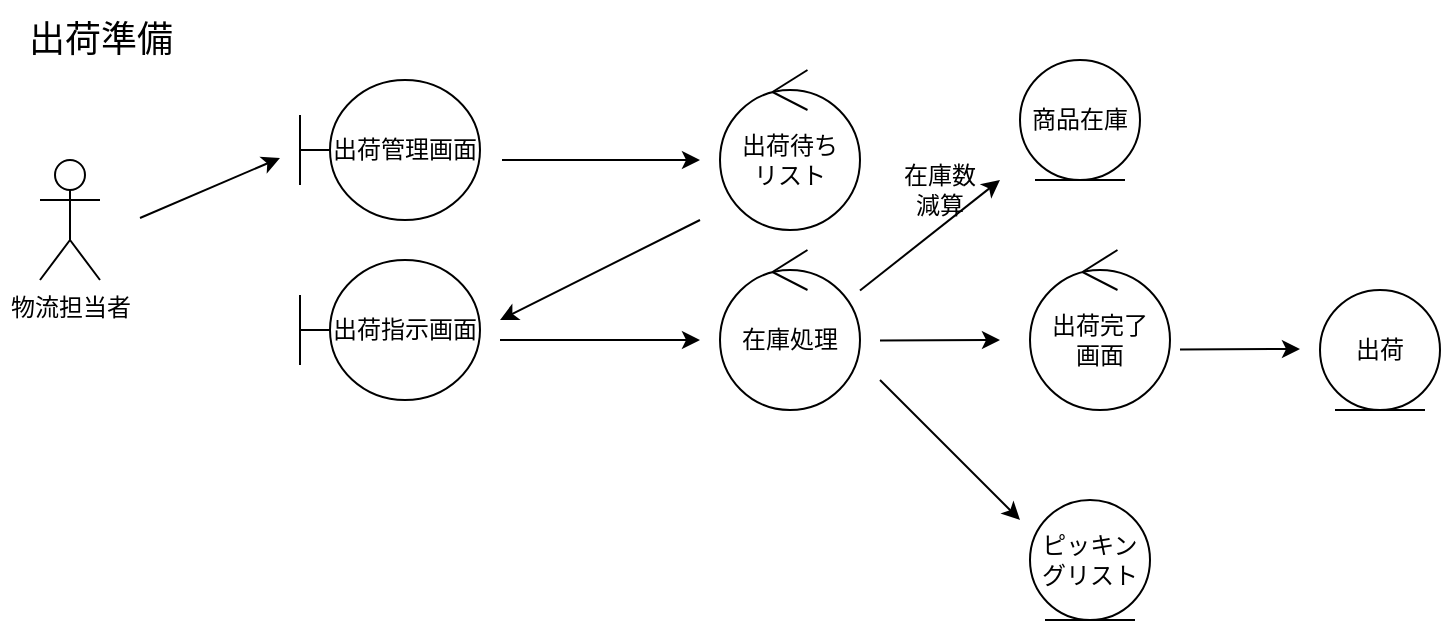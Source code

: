 <mxfile version="28.2.5">
  <diagram id="-teP9IbRkN0PEPyZOTxG" name="ページ1">
    <mxGraphModel dx="1017" dy="460" grid="1" gridSize="10" guides="1" tooltips="1" connect="1" arrows="1" fold="1" page="1" pageScale="1" pageWidth="827" pageHeight="1169" math="0" shadow="0">
      <root>
        <mxCell id="0" />
        <mxCell id="1" parent="0" />
        <mxCell id="xQixNh_JzigceFBQVGWD-2" value="物流担当者" style="shape=umlActor;verticalLabelPosition=bottom;verticalAlign=top;html=1;outlineConnect=0;" parent="1" vertex="1">
          <mxGeometry x="70" y="150" width="30" height="60" as="geometry" />
        </mxCell>
        <mxCell id="xQixNh_JzigceFBQVGWD-7" value="" style="endArrow=classic;html=1;rounded=0;" parent="1" edge="1">
          <mxGeometry width="50" height="50" relative="1" as="geometry">
            <mxPoint x="490" y="260" as="sourcePoint" />
            <mxPoint x="560" y="330" as="targetPoint" />
          </mxGeometry>
        </mxCell>
        <mxCell id="xQixNh_JzigceFBQVGWD-9" value="" style="endArrow=classic;html=1;rounded=0;" parent="1" edge="1">
          <mxGeometry width="50" height="50" relative="1" as="geometry">
            <mxPoint x="120" y="179" as="sourcePoint" />
            <mxPoint x="190" y="149" as="targetPoint" />
          </mxGeometry>
        </mxCell>
        <mxCell id="xQixNh_JzigceFBQVGWD-10" value="" style="endArrow=classic;html=1;rounded=0;" parent="1" edge="1">
          <mxGeometry width="50" height="50" relative="1" as="geometry">
            <mxPoint x="490" y="240.25" as="sourcePoint" />
            <mxPoint x="550" y="240" as="targetPoint" />
          </mxGeometry>
        </mxCell>
        <mxCell id="xQixNh_JzigceFBQVGWD-12" value="" style="endArrow=classic;html=1;rounded=0;" parent="1" edge="1">
          <mxGeometry width="50" height="50" relative="1" as="geometry">
            <mxPoint x="300" y="240" as="sourcePoint" />
            <mxPoint x="400" y="240" as="targetPoint" />
          </mxGeometry>
        </mxCell>
        <mxCell id="xQixNh_JzigceFBQVGWD-13" value="" style="endArrow=classic;html=1;rounded=0;" parent="1" edge="1">
          <mxGeometry width="50" height="50" relative="1" as="geometry">
            <mxPoint x="400" y="180" as="sourcePoint" />
            <mxPoint x="300" y="230" as="targetPoint" />
          </mxGeometry>
        </mxCell>
        <mxCell id="xQixNh_JzigceFBQVGWD-14" value="" style="endArrow=classic;html=1;rounded=0;" parent="1" edge="1">
          <mxGeometry width="50" height="50" relative="1" as="geometry">
            <mxPoint x="301" y="150" as="sourcePoint" />
            <mxPoint x="400" y="150" as="targetPoint" />
          </mxGeometry>
        </mxCell>
        <mxCell id="xQixNh_JzigceFBQVGWD-15" value="&lt;font style=&quot;font-size: 18px;&quot;&gt;出荷準備&lt;/font&gt;" style="text;html=1;align=center;verticalAlign=middle;resizable=0;points=[];autosize=1;strokeColor=none;fillColor=none;" parent="1" vertex="1">
          <mxGeometry x="50" y="70" width="100" height="40" as="geometry" />
        </mxCell>
        <mxCell id="xQixNh_JzigceFBQVGWD-16" value="出荷管理画面" style="shape=umlBoundary;whiteSpace=wrap;html=1;" parent="1" vertex="1">
          <mxGeometry x="200" y="110" width="90" height="70" as="geometry" />
        </mxCell>
        <mxCell id="xQixNh_JzigceFBQVGWD-17" value="出荷待ち&lt;div&gt;リスト&lt;/div&gt;" style="ellipse;shape=umlControl;whiteSpace=wrap;html=1;" parent="1" vertex="1">
          <mxGeometry x="410" y="105" width="70" height="80" as="geometry" />
        </mxCell>
        <mxCell id="xQixNh_JzigceFBQVGWD-18" value="出荷指示画面" style="shape=umlBoundary;whiteSpace=wrap;html=1;" parent="1" vertex="1">
          <mxGeometry x="200" y="200" width="90" height="70" as="geometry" />
        </mxCell>
        <mxCell id="xQixNh_JzigceFBQVGWD-19" value="在庫処理" style="ellipse;shape=umlControl;whiteSpace=wrap;html=1;" parent="1" vertex="1">
          <mxGeometry x="410" y="195" width="70" height="80" as="geometry" />
        </mxCell>
        <mxCell id="xQixNh_JzigceFBQVGWD-20" value="出荷" style="ellipse;shape=umlEntity;whiteSpace=wrap;html=1;" parent="1" vertex="1">
          <mxGeometry x="710" y="215" width="60" height="60" as="geometry" />
        </mxCell>
        <mxCell id="xQixNh_JzigceFBQVGWD-21" value="ピッキングリスト" style="ellipse;shape=umlEntity;whiteSpace=wrap;html=1;" parent="1" vertex="1">
          <mxGeometry x="565" y="320" width="60" height="60" as="geometry" />
        </mxCell>
        <mxCell id="6KSfEO6wfbXIANXWEKZk-2" value="" style="endArrow=classic;html=1;rounded=0;" edge="1" parent="1">
          <mxGeometry width="50" height="50" relative="1" as="geometry">
            <mxPoint x="640" y="244.75" as="sourcePoint" />
            <mxPoint x="700" y="244.5" as="targetPoint" />
          </mxGeometry>
        </mxCell>
        <mxCell id="6KSfEO6wfbXIANXWEKZk-3" value="出荷完了&lt;div&gt;画面&lt;/div&gt;" style="ellipse;shape=umlControl;whiteSpace=wrap;html=1;" vertex="1" parent="1">
          <mxGeometry x="565" y="195" width="70" height="80" as="geometry" />
        </mxCell>
        <mxCell id="6KSfEO6wfbXIANXWEKZk-4" value="" style="endArrow=classic;html=1;rounded=0;" edge="1" parent="1">
          <mxGeometry width="50" height="50" relative="1" as="geometry">
            <mxPoint x="480" y="215.25" as="sourcePoint" />
            <mxPoint x="550" y="160" as="targetPoint" />
          </mxGeometry>
        </mxCell>
        <mxCell id="6KSfEO6wfbXIANXWEKZk-6" value="商品在庫" style="ellipse;shape=umlEntity;whiteSpace=wrap;html=1;" vertex="1" parent="1">
          <mxGeometry x="560" y="100" width="60" height="60" as="geometry" />
        </mxCell>
        <mxCell id="6KSfEO6wfbXIANXWEKZk-7" value="在庫数&lt;div&gt;減算&lt;/div&gt;" style="text;html=1;align=center;verticalAlign=middle;whiteSpace=wrap;rounded=0;" vertex="1" parent="1">
          <mxGeometry x="480" y="160" width="80" height="10" as="geometry" />
        </mxCell>
      </root>
    </mxGraphModel>
  </diagram>
</mxfile>
